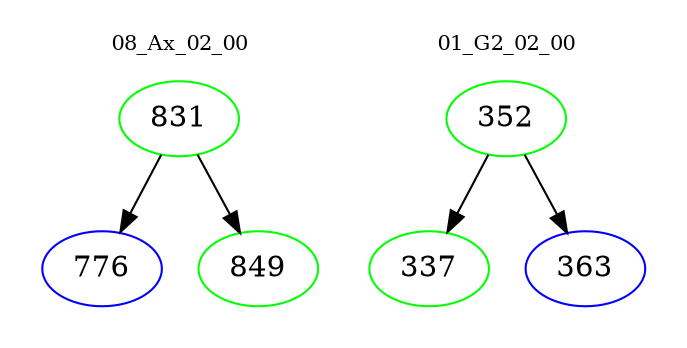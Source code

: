 digraph{
subgraph cluster_0 {
color = white
label = "08_Ax_02_00";
fontsize=10;
T0_831 [label="831", color="green"]
T0_831 -> T0_776 [color="black"]
T0_776 [label="776", color="blue"]
T0_831 -> T0_849 [color="black"]
T0_849 [label="849", color="green"]
}
subgraph cluster_1 {
color = white
label = "01_G2_02_00";
fontsize=10;
T1_352 [label="352", color="green"]
T1_352 -> T1_337 [color="black"]
T1_337 [label="337", color="green"]
T1_352 -> T1_363 [color="black"]
T1_363 [label="363", color="blue"]
}
}
